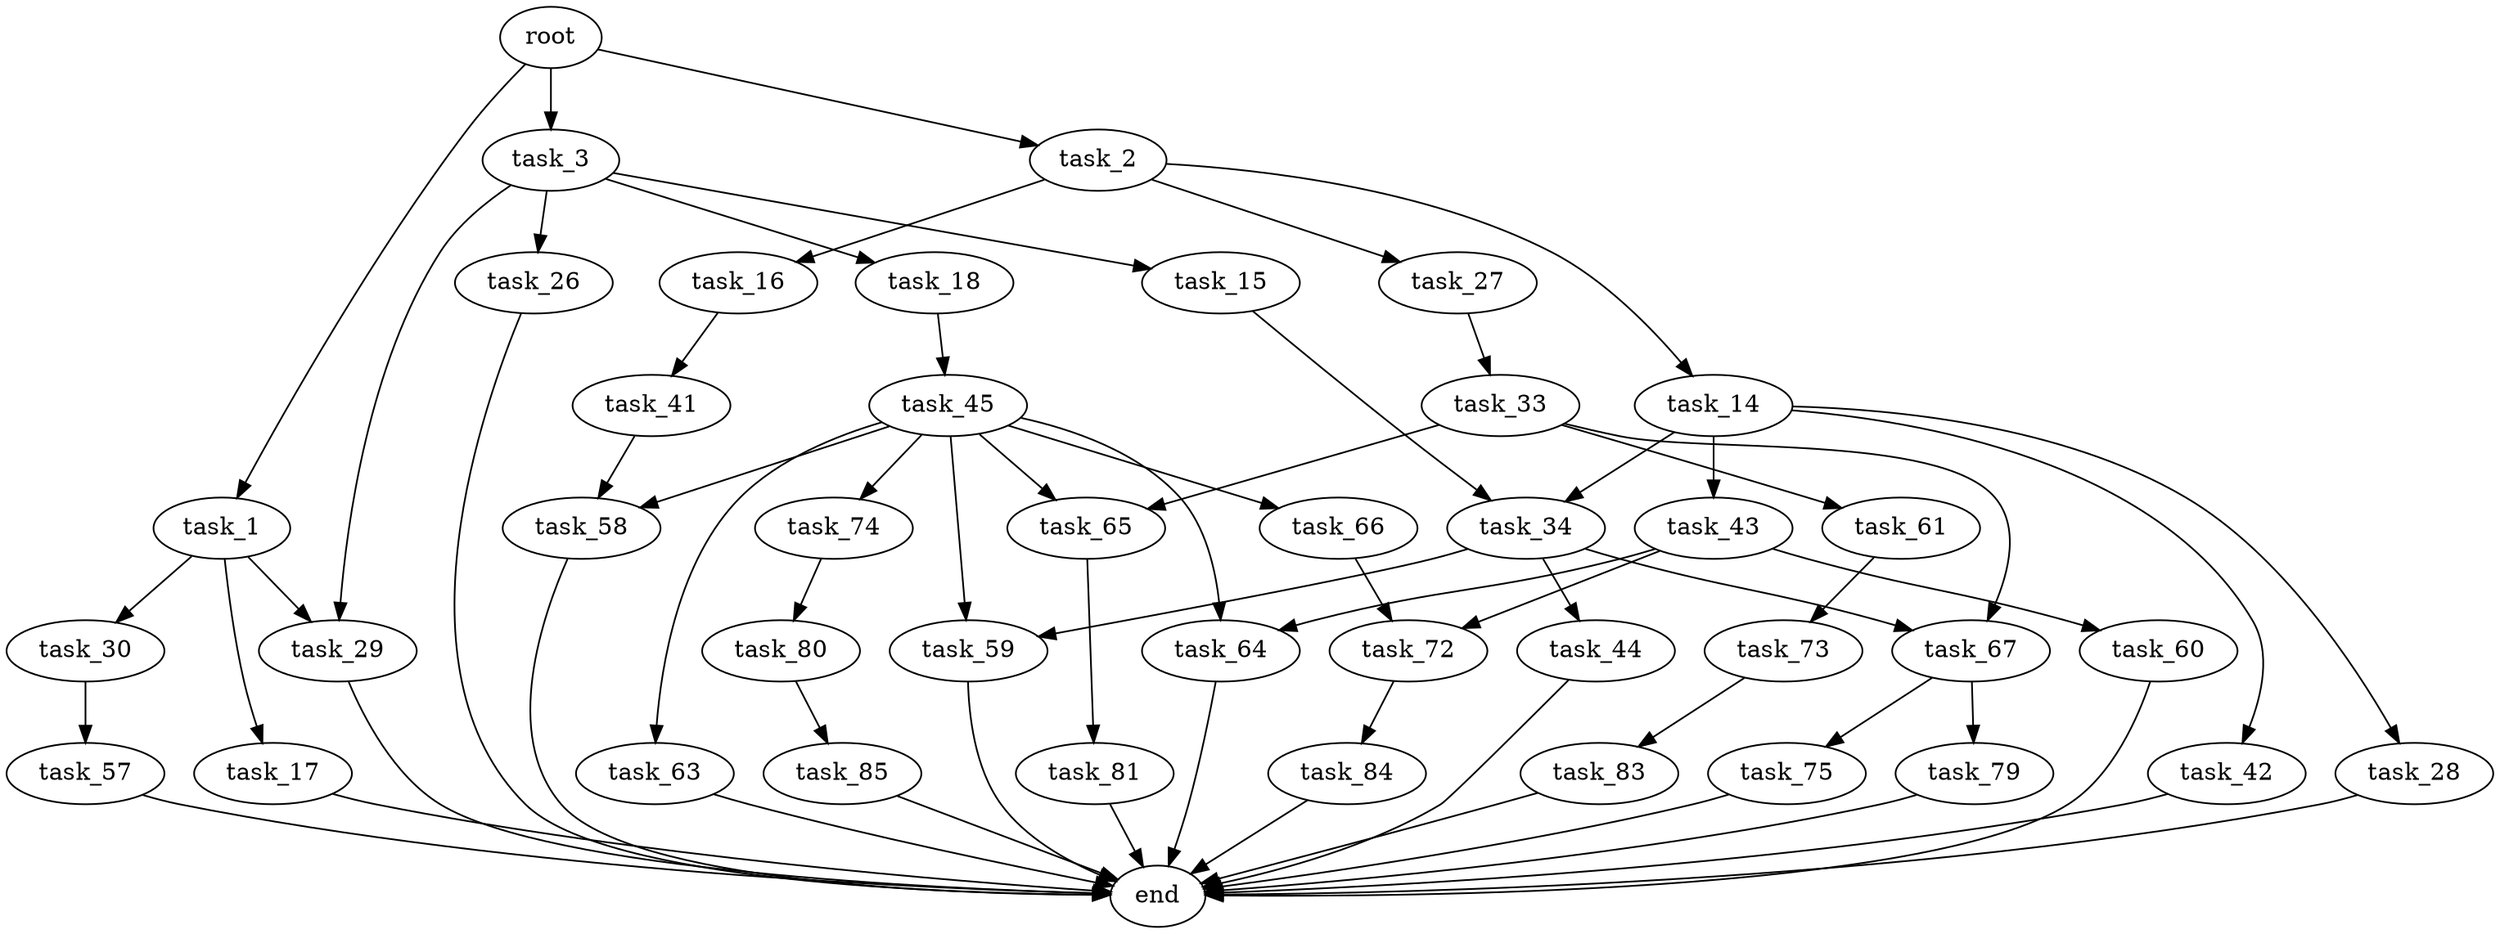 digraph G {
  root [size="0.000000"];
  task_1 [size="368293445632.000000"];
  task_2 [size="12572386543.000000"];
  task_3 [size="28991029248.000000"];
  task_17 [size="14691330156.000000"];
  task_29 [size="28991029248.000000"];
  task_30 [size="493325378711.000000"];
  task_14 [size="1209485116.000000"];
  task_16 [size="134217728000.000000"];
  task_27 [size="29989799676.000000"];
  task_15 [size="143317141320.000000"];
  task_18 [size="1073741824000.000000"];
  task_26 [size="28991029248.000000"];
  task_28 [size="231928233984.000000"];
  task_34 [size="27796119390.000000"];
  task_42 [size="7005822194.000000"];
  task_43 [size="10135697952.000000"];
  task_41 [size="549755813888.000000"];
  end [size="0.000000"];
  task_45 [size="875321089789.000000"];
  task_33 [size="311675070890.000000"];
  task_57 [size="28991029248.000000"];
  task_61 [size="182032148408.000000"];
  task_65 [size="2081727990.000000"];
  task_67 [size="1177131655585.000000"];
  task_44 [size="368293445632.000000"];
  task_59 [size="173585822319.000000"];
  task_58 [size="18118426543.000000"];
  task_60 [size="83273775604.000000"];
  task_64 [size="522352286833.000000"];
  task_72 [size="1073741824000.000000"];
  task_63 [size="29515089483.000000"];
  task_66 [size="8145666546.000000"];
  task_74 [size="11886069147.000000"];
  task_73 [size="134217728000.000000"];
  task_81 [size="6952344286.000000"];
  task_75 [size="9207444926.000000"];
  task_79 [size="782757789696.000000"];
  task_84 [size="921139918560.000000"];
  task_83 [size="213430403404.000000"];
  task_80 [size="8780780087.000000"];
  task_85 [size="1107060222.000000"];

  root -> task_1 [size="1.000000"];
  root -> task_2 [size="1.000000"];
  root -> task_3 [size="1.000000"];
  task_1 -> task_17 [size="411041792.000000"];
  task_1 -> task_29 [size="411041792.000000"];
  task_1 -> task_30 [size="411041792.000000"];
  task_2 -> task_14 [size="301989888.000000"];
  task_2 -> task_16 [size="301989888.000000"];
  task_2 -> task_27 [size="301989888.000000"];
  task_3 -> task_15 [size="75497472.000000"];
  task_3 -> task_18 [size="75497472.000000"];
  task_3 -> task_26 [size="75497472.000000"];
  task_3 -> task_29 [size="75497472.000000"];
  task_17 -> end [size="1.000000"];
  task_29 -> end [size="1.000000"];
  task_30 -> task_57 [size="411041792.000000"];
  task_14 -> task_28 [size="33554432.000000"];
  task_14 -> task_34 [size="33554432.000000"];
  task_14 -> task_42 [size="33554432.000000"];
  task_14 -> task_43 [size="33554432.000000"];
  task_16 -> task_41 [size="209715200.000000"];
  task_27 -> task_33 [size="536870912.000000"];
  task_15 -> task_34 [size="134217728.000000"];
  task_18 -> task_45 [size="838860800.000000"];
  task_26 -> end [size="1.000000"];
  task_28 -> end [size="1.000000"];
  task_34 -> task_44 [size="536870912.000000"];
  task_34 -> task_59 [size="536870912.000000"];
  task_34 -> task_67 [size="536870912.000000"];
  task_42 -> end [size="1.000000"];
  task_43 -> task_60 [size="209715200.000000"];
  task_43 -> task_64 [size="209715200.000000"];
  task_43 -> task_72 [size="209715200.000000"];
  task_41 -> task_58 [size="536870912.000000"];
  task_45 -> task_58 [size="679477248.000000"];
  task_45 -> task_59 [size="679477248.000000"];
  task_45 -> task_63 [size="679477248.000000"];
  task_45 -> task_64 [size="679477248.000000"];
  task_45 -> task_65 [size="679477248.000000"];
  task_45 -> task_66 [size="679477248.000000"];
  task_45 -> task_74 [size="679477248.000000"];
  task_33 -> task_61 [size="411041792.000000"];
  task_33 -> task_65 [size="411041792.000000"];
  task_33 -> task_67 [size="411041792.000000"];
  task_57 -> end [size="1.000000"];
  task_61 -> task_73 [size="679477248.000000"];
  task_65 -> task_81 [size="33554432.000000"];
  task_67 -> task_75 [size="838860800.000000"];
  task_67 -> task_79 [size="838860800.000000"];
  task_44 -> end [size="1.000000"];
  task_59 -> end [size="1.000000"];
  task_58 -> end [size="1.000000"];
  task_60 -> end [size="1.000000"];
  task_64 -> end [size="1.000000"];
  task_72 -> task_84 [size="838860800.000000"];
  task_63 -> end [size="1.000000"];
  task_66 -> task_72 [size="209715200.000000"];
  task_74 -> task_80 [size="679477248.000000"];
  task_73 -> task_83 [size="209715200.000000"];
  task_81 -> end [size="1.000000"];
  task_75 -> end [size="1.000000"];
  task_79 -> end [size="1.000000"];
  task_84 -> end [size="1.000000"];
  task_83 -> end [size="1.000000"];
  task_80 -> task_85 [size="679477248.000000"];
  task_85 -> end [size="1.000000"];
}
